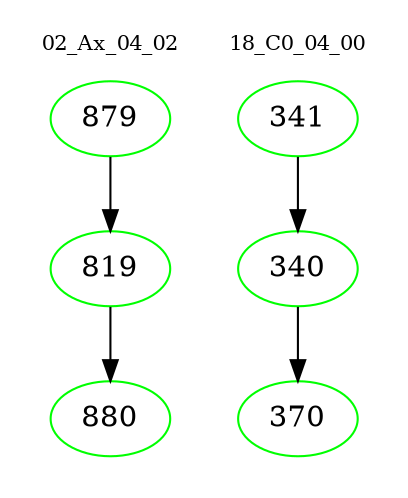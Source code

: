 digraph{
subgraph cluster_0 {
color = white
label = "02_Ax_04_02";
fontsize=10;
T0_879 [label="879", color="green"]
T0_879 -> T0_819 [color="black"]
T0_819 [label="819", color="green"]
T0_819 -> T0_880 [color="black"]
T0_880 [label="880", color="green"]
}
subgraph cluster_1 {
color = white
label = "18_C0_04_00";
fontsize=10;
T1_341 [label="341", color="green"]
T1_341 -> T1_340 [color="black"]
T1_340 [label="340", color="green"]
T1_340 -> T1_370 [color="black"]
T1_370 [label="370", color="green"]
}
}
